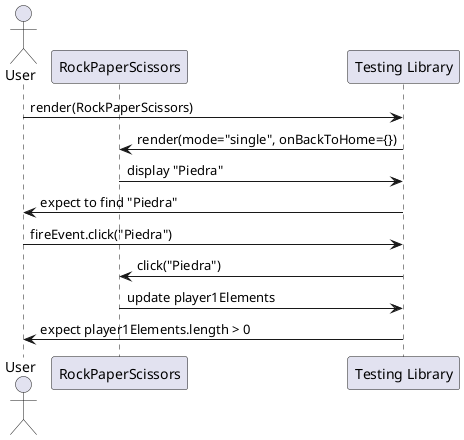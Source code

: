 
@startuml
actor User
participant "RockPaperScissors" as RPS
participant "Testing Library" as TL

User -> TL : render(RockPaperScissors)
TL -> RPS : render(mode="single", onBackToHome={})
RPS -> TL : display "Piedra"
TL -> User : expect to find "Piedra"

User -> TL : fireEvent.click("Piedra")
TL -> RPS : click("Piedra")
RPS -> TL : update player1Elements
TL -> User : expect player1Elements.length > 0

@enduml
